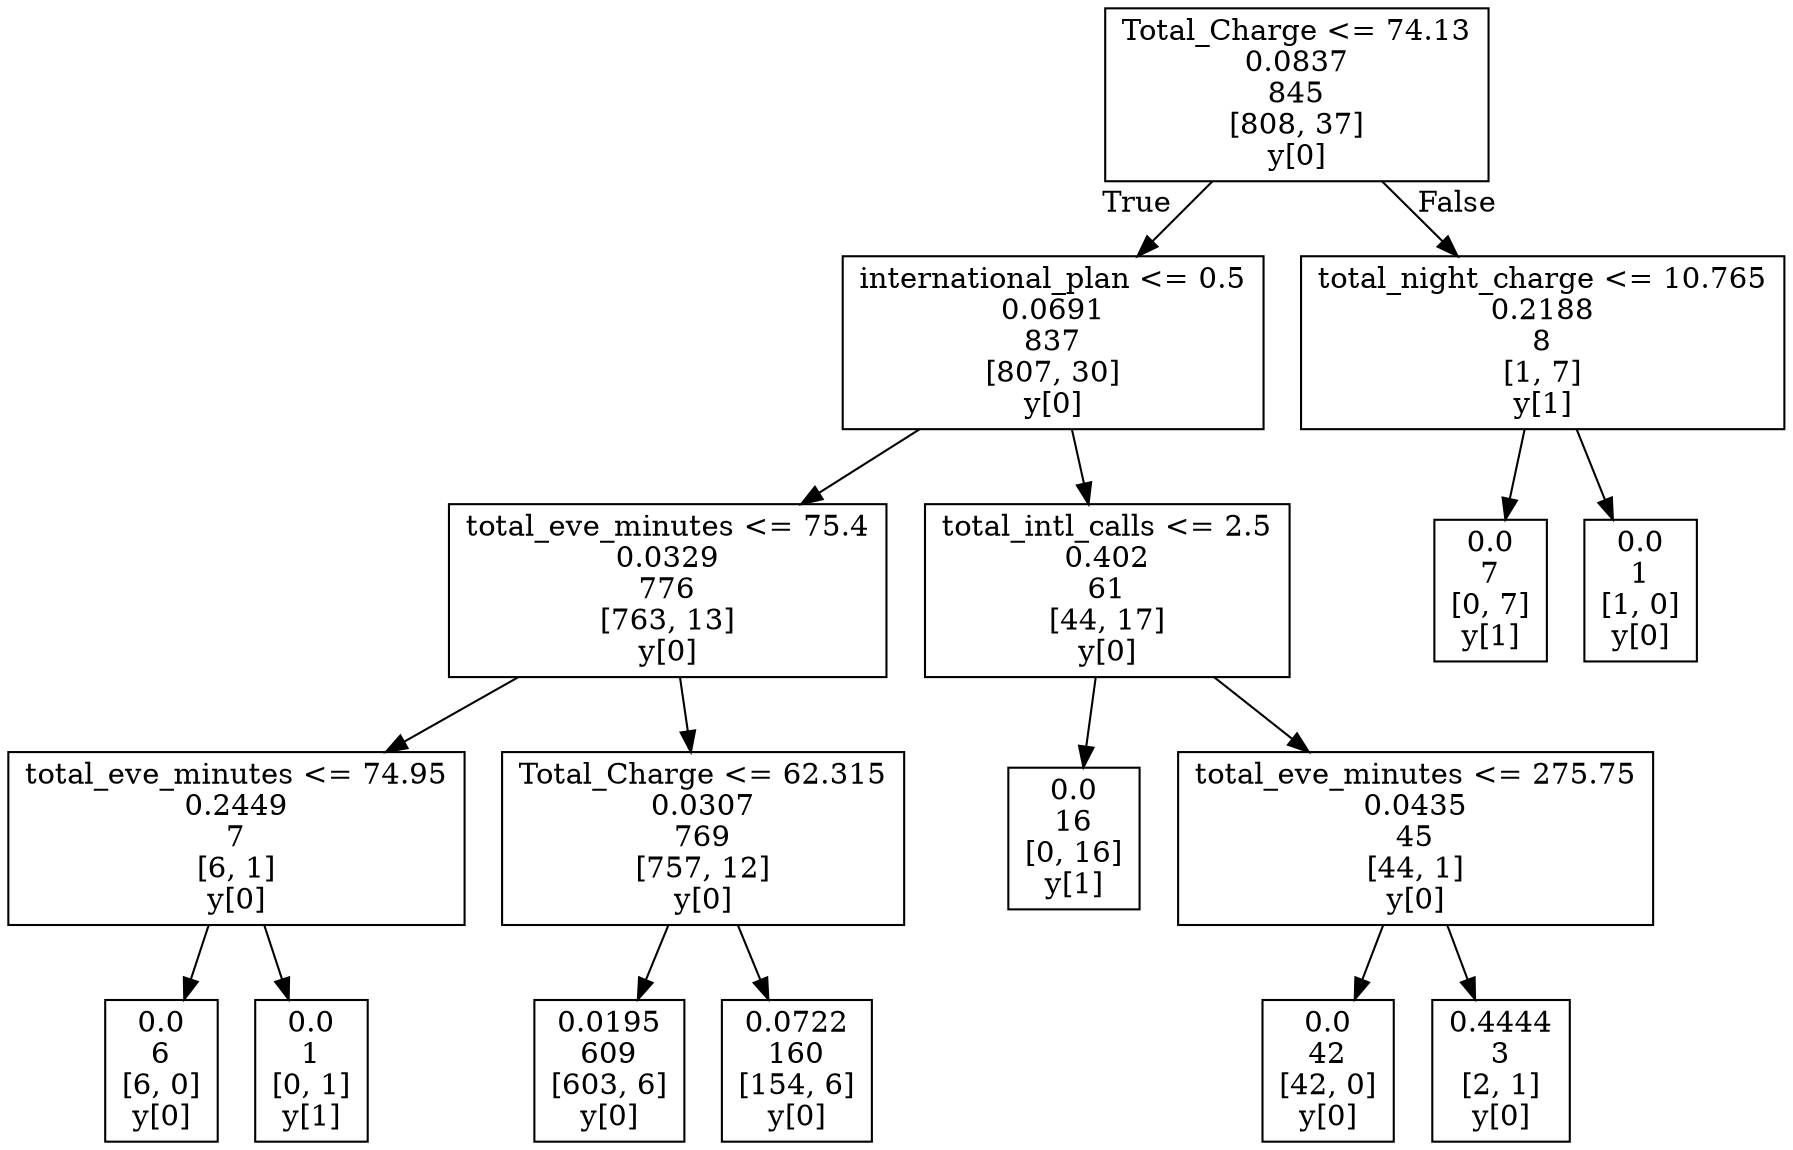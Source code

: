 digraph Tree {
node [shape=box] ;
0 [label="Total_Charge <= 74.13\n0.0837\n845\n[808, 37]\ny[0]"] ;
1 [label="international_plan <= 0.5\n0.0691\n837\n[807, 30]\ny[0]"] ;
0 -> 1 [labeldistance=2.5, labelangle=45, headlabel="True"] ;
2 [label="total_eve_minutes <= 75.4\n0.0329\n776\n[763, 13]\ny[0]"] ;
1 -> 2 ;
3 [label="total_eve_minutes <= 74.95\n0.2449\n7\n[6, 1]\ny[0]"] ;
2 -> 3 ;
4 [label="0.0\n6\n[6, 0]\ny[0]"] ;
3 -> 4 ;
5 [label="0.0\n1\n[0, 1]\ny[1]"] ;
3 -> 5 ;
6 [label="Total_Charge <= 62.315\n0.0307\n769\n[757, 12]\ny[0]"] ;
2 -> 6 ;
7 [label="0.0195\n609\n[603, 6]\ny[0]"] ;
6 -> 7 ;
8 [label="0.0722\n160\n[154, 6]\ny[0]"] ;
6 -> 8 ;
9 [label="total_intl_calls <= 2.5\n0.402\n61\n[44, 17]\ny[0]"] ;
1 -> 9 ;
10 [label="0.0\n16\n[0, 16]\ny[1]"] ;
9 -> 10 ;
11 [label="total_eve_minutes <= 275.75\n0.0435\n45\n[44, 1]\ny[0]"] ;
9 -> 11 ;
12 [label="0.0\n42\n[42, 0]\ny[0]"] ;
11 -> 12 ;
13 [label="0.4444\n3\n[2, 1]\ny[0]"] ;
11 -> 13 ;
14 [label="total_night_charge <= 10.765\n0.2188\n8\n[1, 7]\ny[1]"] ;
0 -> 14 [labeldistance=2.5, labelangle=-45, headlabel="False"] ;
15 [label="0.0\n7\n[0, 7]\ny[1]"] ;
14 -> 15 ;
16 [label="0.0\n1\n[1, 0]\ny[0]"] ;
14 -> 16 ;
}